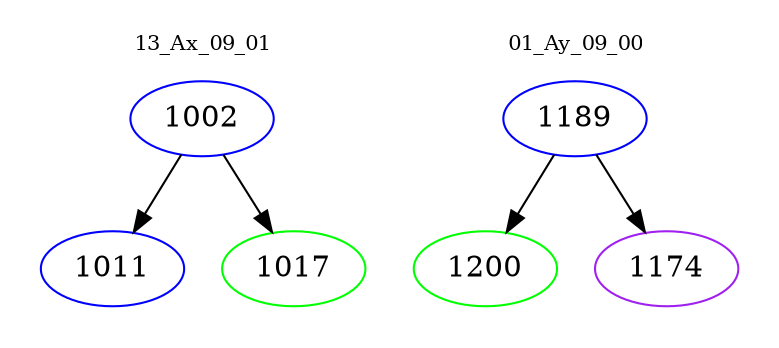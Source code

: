 digraph{
subgraph cluster_0 {
color = white
label = "13_Ax_09_01";
fontsize=10;
T0_1002 [label="1002", color="blue"]
T0_1002 -> T0_1011 [color="black"]
T0_1011 [label="1011", color="blue"]
T0_1002 -> T0_1017 [color="black"]
T0_1017 [label="1017", color="green"]
}
subgraph cluster_1 {
color = white
label = "01_Ay_09_00";
fontsize=10;
T1_1189 [label="1189", color="blue"]
T1_1189 -> T1_1200 [color="black"]
T1_1200 [label="1200", color="green"]
T1_1189 -> T1_1174 [color="black"]
T1_1174 [label="1174", color="purple"]
}
}
